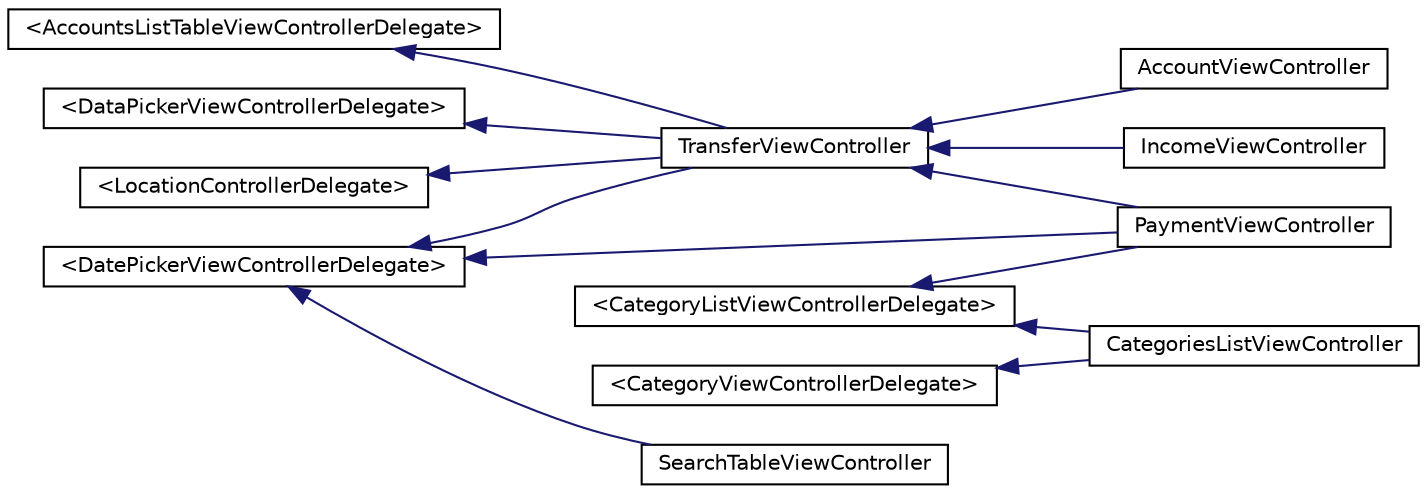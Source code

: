 digraph G
{
  edge [fontname="Helvetica",fontsize="10",labelfontname="Helvetica",labelfontsize="10"];
  node [fontname="Helvetica",fontsize="10",shape=record];
  rankdir=LR;
  Node1 [label="\<AccountsListTableViewControllerDelegate\>",height=0.2,width=0.4,color="black", fillcolor="white", style="filled",URL="$protocol_accounts_list_table_view_controller_delegate-p.html",tooltip="the AccountsListTableViewControllerDelegate."];
  Node1 -> Node2 [dir=back,color="midnightblue",fontsize="10",style="solid",fontname="Helvetica"];
  Node2 [label="TransferViewController",height=0.2,width=0.4,color="black", fillcolor="white", style="filled",URL="$interface_transfer_view_controller.html",tooltip="TransferViewController class. This class is responsible for creating/adding the main fields of paymen..."];
  Node2 -> Node3 [dir=back,color="midnightblue",fontsize="10",style="solid",fontname="Helvetica"];
  Node3 [label="AccountViewController",height=0.2,width=0.4,color="black", fillcolor="white", style="filled",URL="$interface_account_view_controller.html",tooltip="AccountViewController class is responsible for adding new account or editing the existed account..."];
  Node2 -> Node4 [dir=back,color="midnightblue",fontsize="10",style="solid",fontname="Helvetica"];
  Node4 [label="IncomeViewController",height=0.2,width=0.4,color="black", fillcolor="white", style="filled",URL="$interface_income_view_controller.html",tooltip="IncomeViewController class. This class is responsible for creating/adding new income. After creatin new income, the created income displays on IncomesListTableViewController."];
  Node2 -> Node5 [dir=back,color="midnightblue",fontsize="10",style="solid",fontname="Helvetica"];
  Node5 [label="PaymentViewController",height=0.2,width=0.4,color="black", fillcolor="white", style="filled",URL="$interface_payment_view_controller.html",tooltip="PaymentViewController class. This class is responsible for adding/changeing new payment. After creating new payment,the created payment displays on PaymentsListViewController."];
  Node6 [label="\<CategoryListViewControllerDelegate\>",height=0.2,width=0.4,color="black", fillcolor="white", style="filled",URL="$protocol_category_list_view_controller_delegate-p.html",tooltip="delegate for CategoryViewController class"];
  Node6 -> Node7 [dir=back,color="midnightblue",fontsize="10",style="solid",fontname="Helvetica"];
  Node7 [label="CategoriesListViewController",height=0.2,width=0.4,color="black", fillcolor="white", style="filled",URL="$interface_categories_list_view_controller.html",tooltip="represents the list of entire categories with add and remove possibilities"];
  Node6 -> Node5 [dir=back,color="midnightblue",fontsize="10",style="solid",fontname="Helvetica"];
  Node8 [label="\<CategoryViewControllerDelegate\>",height=0.2,width=0.4,color="black", fillcolor="white", style="filled",URL="$protocol_category_view_controller_delegate-p.html",tooltip="delegate called when user adds new category"];
  Node8 -> Node7 [dir=back,color="midnightblue",fontsize="10",style="solid",fontname="Helvetica"];
  Node9 [label="\<DataPickerViewControllerDelegate\>",height=0.2,width=0.4,color="black", fillcolor="white", style="filled",URL="$protocol_data_picker_view_controller_delegate-p.html",tooltip="the DataPickerViewControllerDelegate. Responsible for date selection."];
  Node9 -> Node2 [dir=back,color="midnightblue",fontsize="10",style="solid",fontname="Helvetica"];
  Node10 [label="\<DatePickerViewControllerDelegate\>",height=0.2,width=0.4,color="black", fillcolor="white", style="filled",URL="$protocol_date_picker_view_controller_delegate-p.html",tooltip="the DatePickerViewControllerDelegate. Responsible for date selection."];
  Node10 -> Node5 [dir=back,color="midnightblue",fontsize="10",style="solid",fontname="Helvetica"];
  Node10 -> Node11 [dir=back,color="midnightblue",fontsize="10",style="solid",fontname="Helvetica"];
  Node11 [label="SearchTableViewController",height=0.2,width=0.4,color="black", fillcolor="white", style="filled",URL="$interface_search_table_view_controller.html",tooltip="Search TableView class is responsible for searching any item from the available list. It is possible to perform search only in one bean (e.g. income, payment) and in all the beans."];
  Node10 -> Node2 [dir=back,color="midnightblue",fontsize="10",style="solid",fontname="Helvetica"];
  Node12 [label="\<LocationControllerDelegate\>",height=0.2,width=0.4,color="black", fillcolor="white", style="filled",URL="$protocol_location_controller_delegate-p.html",tooltip="delegate for location functionalities"];
  Node12 -> Node2 [dir=back,color="midnightblue",fontsize="10",style="solid",fontname="Helvetica"];
}

